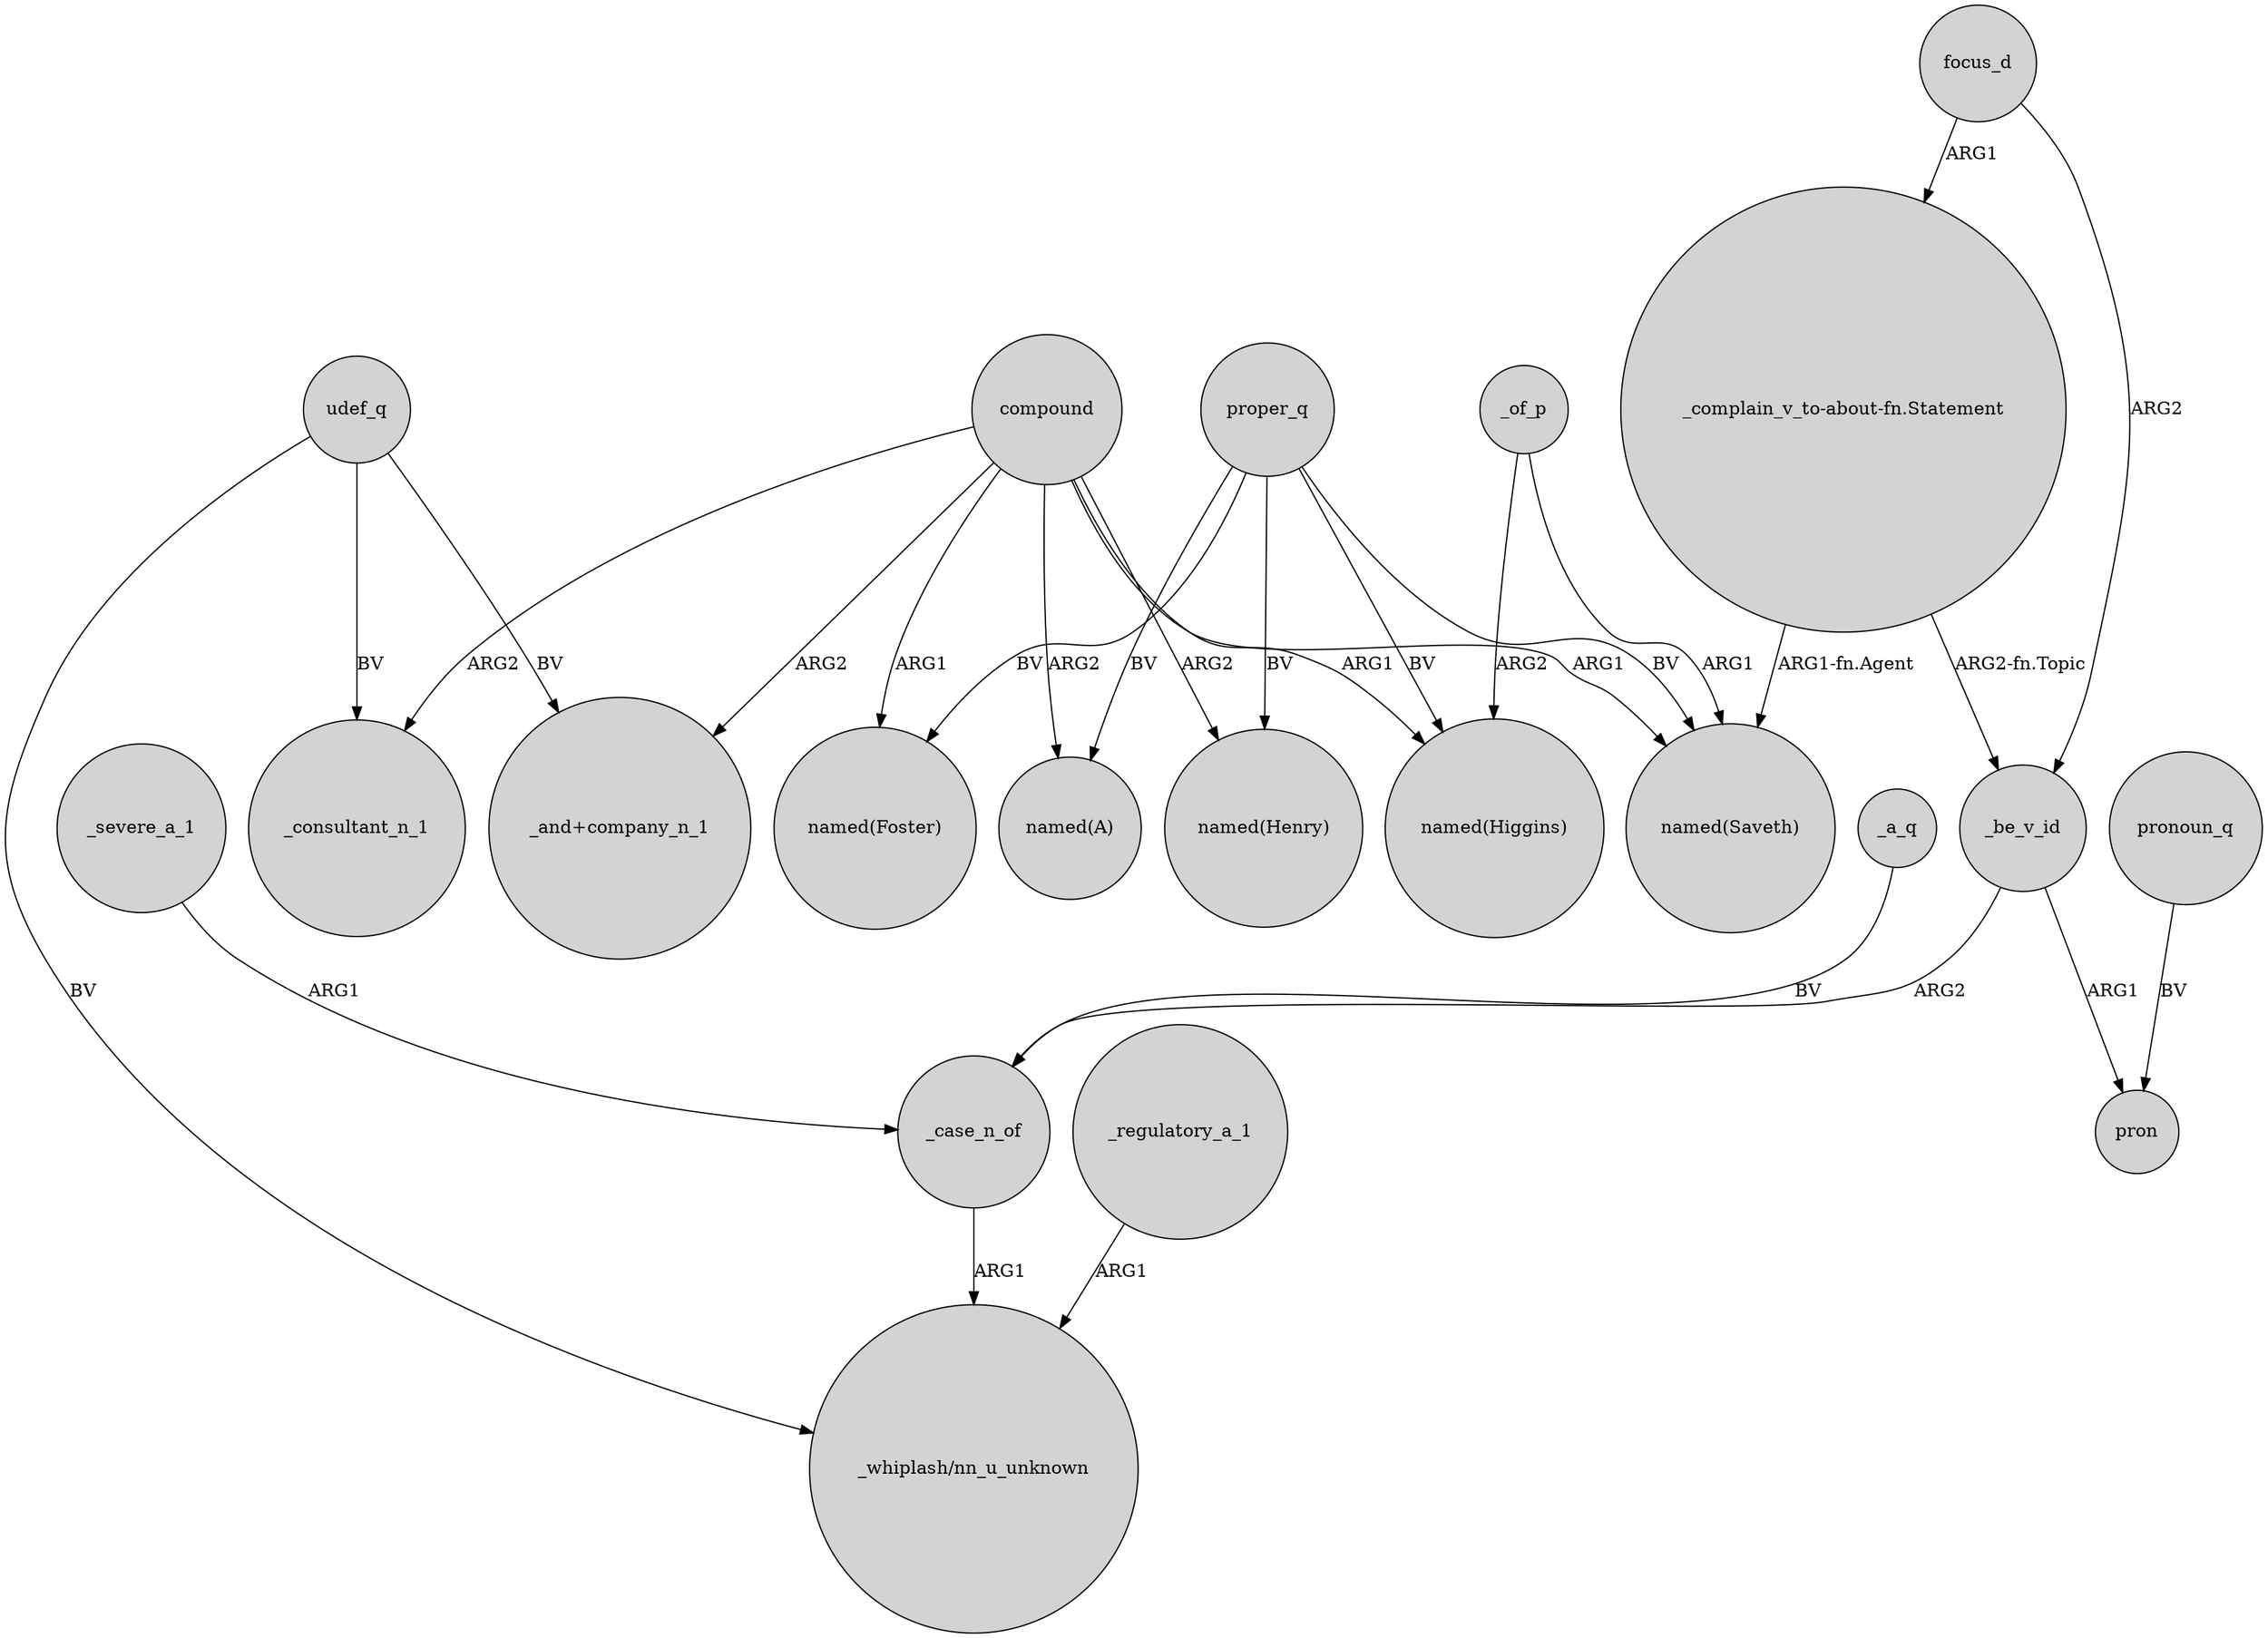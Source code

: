 digraph {
	node [shape=circle style=filled]
	focus_d -> _be_v_id [label=ARG2]
	compound -> "named(Higgins)" [label=ARG1]
	_of_p -> "named(Higgins)" [label=ARG2]
	_a_q -> _case_n_of [label=BV]
	proper_q -> "named(Foster)" [label=BV]
	compound -> _consultant_n_1 [label=ARG2]
	_of_p -> "named(Saveth)" [label=ARG1]
	_be_v_id -> pron [label=ARG1]
	compound -> "named(A)" [label=ARG2]
	"_complain_v_to-about-fn.Statement" -> _be_v_id [label="ARG2-fn.Topic"]
	pronoun_q -> pron [label=BV]
	_case_n_of -> "_whiplash/nn_u_unknown" [label=ARG1]
	compound -> "_and+company_n_1" [label=ARG2]
	_regulatory_a_1 -> "_whiplash/nn_u_unknown" [label=ARG1]
	proper_q -> "named(Henry)" [label=BV]
	focus_d -> "_complain_v_to-about-fn.Statement" [label=ARG1]
	udef_q -> _consultant_n_1 [label=BV]
	compound -> "named(Henry)" [label=ARG2]
	udef_q -> "_whiplash/nn_u_unknown" [label=BV]
	"_complain_v_to-about-fn.Statement" -> "named(Saveth)" [label="ARG1-fn.Agent"]
	proper_q -> "named(Saveth)" [label=BV]
	udef_q -> "_and+company_n_1" [label=BV]
	_severe_a_1 -> _case_n_of [label=ARG1]
	proper_q -> "named(Higgins)" [label=BV]
	_be_v_id -> _case_n_of [label=ARG2]
	compound -> "named(Foster)" [label=ARG1]
	compound -> "named(Saveth)" [label=ARG1]
	proper_q -> "named(A)" [label=BV]
}
